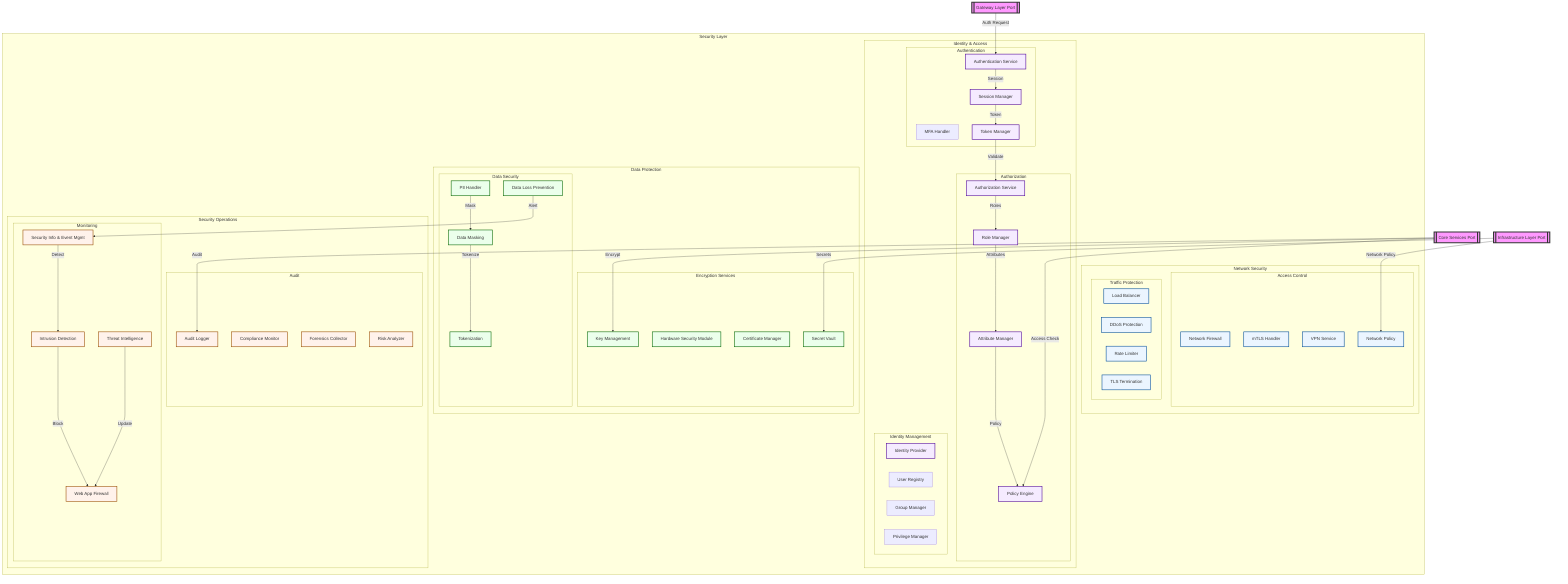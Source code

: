 graph TD
    %% External Ports
    Gateway[[Gateway Layer Port]]
    Core[[Core Services Port]]
    Infrastructure[[Infrastructure Layer Port]]

    subgraph "Security Layer"
        direction LR
        subgraph "Identity & Access"
            subgraph "Authentication"
                AuthN[Authentication Service]
                MFA[MFA Handler]
                SessionMgr[Session Manager]
                TokenMgr[Token Manager]
            end

            subgraph "Authorization"
                AuthZ[Authorization Service]
                RBAC[Role Manager]
                ABAC[Attribute Manager]
                PolicyEngine[Policy Engine]
            end

            subgraph "Identity Management"
                IDProvider[Identity Provider]
                UserRegistry[User Registry]
                GroupManager[Group Manager]
                PrivilegeManager[Privilege Manager]
            end
        end

        subgraph "Data Protection"
            subgraph "Encryption Services"
                KeyManager[Key Management]
                HSM[Hardware Security Module]
                CertManager[Certificate Manager]
                VaultService[Secret Vault]
            end

            subgraph "Data Security"
                PIIHandler[PII Handler]
                Masking[Data Masking]
                Tokenization[Tokenization]
                DLP[Data Loss Prevention]
            end
        end

        subgraph "Security Operations"
            subgraph "Monitoring"
                SIEM[Security Info & Event Mgmt]
                IDS[Intrusion Detection]
                WAF[Web App Firewall]
                ThreatIntel[Threat Intelligence]
            end

            subgraph "Audit"
                AuditLogger[Audit Logger]
                ComplianceMonitor[Compliance Monitor]
                ForensicsCollector[Forensics Collector]
                RiskAnalyzer[Risk Analyzer]
            end
        end

        subgraph "Network Security"
            subgraph "Access Control"
                Firewall[Network Firewall]
                MTLS[mTLS Handler]
                VPN[VPN Service]
                NetworkPolicy[Network Policy]
            end

            subgraph "Traffic Protection"
                LoadBalancer[Load Balancer]
                DDoSProtection[DDoS Protection]
                RateLimit[Rate Limiter]
                TLSTermination[TLS Termination]
            end
        end
    end

    %% External Connections
    Gateway -->|"Auth Request"| AuthN
    AuthN -->|"Session"| SessionMgr
    SessionMgr -->|"Token"| TokenMgr
    TokenMgr -->|"Validate"| AuthZ

    Core -->|"Access Check"| PolicyEngine
    Core -->|"Encrypt"| KeyManager
    Core -->|"Audit"| AuditLogger

    Infrastructure -->|"Secrets"| VaultService
    Infrastructure -->|"Network Policy"| NetworkPolicy

    %% Internal Flows
    AuthZ -->|"Roles"| RBAC
    RBAC -->|"Attributes"| ABAC
    ABAC -->|"Policy"| PolicyEngine

    PIIHandler -->|"Mask"| Masking
    Masking -->|"Tokenize"| Tokenization
    DLP -->|"Alert"| SIEM

    SIEM -->|"Detect"| IDS
    IDS -->|"Block"| WAF
    ThreatIntel -->|"Update"| WAF

    %% Style Definitions
    classDef port fill:#f9f,stroke:#333,stroke-width:4px;
    classDef auth fill:#f5ebff,stroke:#4d0099,stroke-width:2px;
    classDef protect fill:#ebffeb,stroke:#006600,stroke-width:2px;
    classDef ops fill:#fff2eb,stroke:#994d00,stroke-width:2px;
    classDef network fill:#ebf5ff,stroke:#004d99,stroke-width:2px;

    %% Apply styles
    class Gateway,Core,Infrastructure port;
    class AuthN,AuthZ,IDProvider,SessionMgr,TokenMgr,RBAC,ABAC,PolicyEngine auth;
    class KeyManager,HSM,CertManager,VaultService,PIIHandler,Masking,Tokenization,DLP protect;
    class SIEM,IDS,WAF,ThreatIntel,AuditLogger,ComplianceMonitor,ForensicsCollector,RiskAnalyzer ops;
    class Firewall,MTLS,VPN,NetworkPolicy,LoadBalancer,DDoSProtection,RateLimit,TLSTermination network;